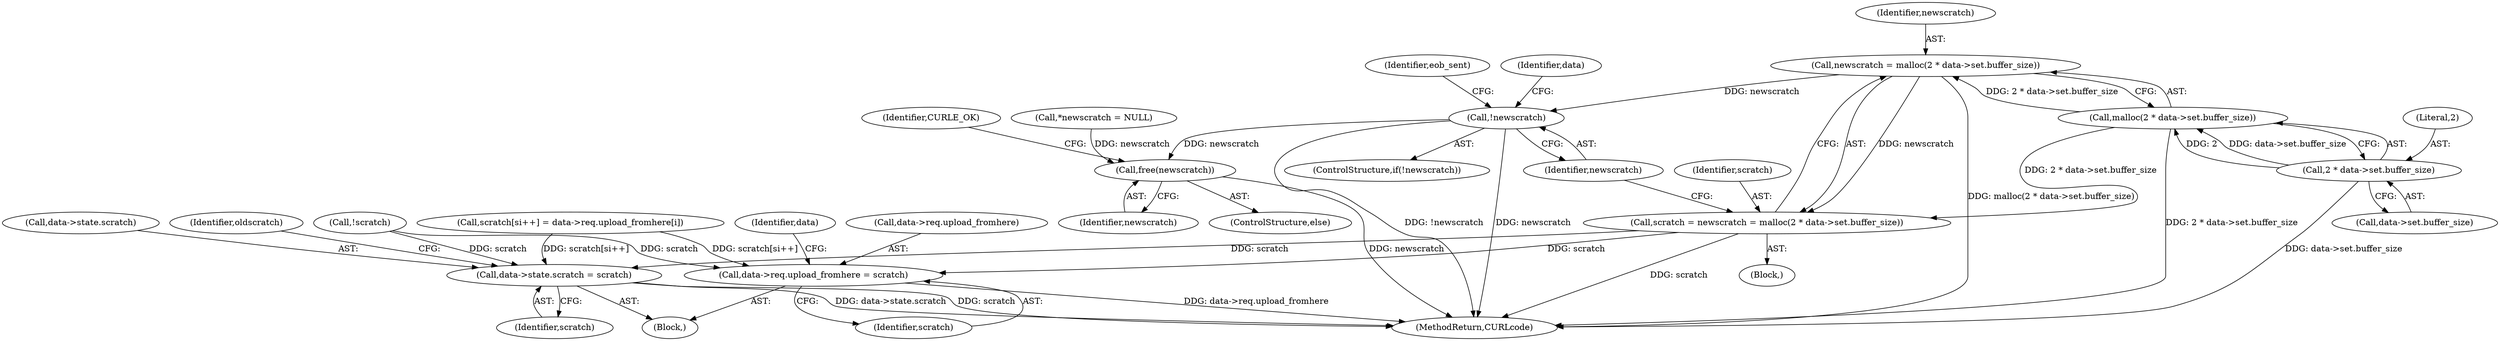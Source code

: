 digraph "0_curl_ba1dbd78e5f1ed67c1b8d37ac89d90e5e330b628@API" {
"1000168" [label="(Call,newscratch = malloc(2 * data->set.buffer_size))"];
"1000170" [label="(Call,malloc(2 * data->set.buffer_size))"];
"1000171" [label="(Call,2 * data->set.buffer_size)"];
"1000166" [label="(Call,scratch = newscratch = malloc(2 * data->set.buffer_size))"];
"1000389" [label="(Call,data->req.upload_fromhere = scratch)"];
"1000396" [label="(Call,data->state.scratch = scratch)"];
"1000179" [label="(Call,!newscratch)"];
"1000413" [label="(Call,free(newscratch))"];
"1000183" [label="(Identifier,data)"];
"1000155" [label="(Call,!scratch)"];
"1000169" [label="(Identifier,newscratch)"];
"1000173" [label="(Call,data->set.buffer_size)"];
"1000167" [label="(Identifier,scratch)"];
"1000344" [label="(Call,scratch[si++] = data->req.upload_fromhere[i])"];
"1000178" [label="(ControlStructure,if(!newscratch))"];
"1000412" [label="(ControlStructure,else)"];
"1000402" [label="(Identifier,scratch)"];
"1000396" [label="(Call,data->state.scratch = scratch)"];
"1000145" [label="(Call,*newscratch = NULL)"];
"1000399" [label="(Identifier,data)"];
"1000404" [label="(Identifier,oldscratch)"];
"1000180" [label="(Identifier,newscratch)"];
"1000162" [label="(Block,)"];
"1000417" [label="(MethodReturn,CURLcode)"];
"1000416" [label="(Identifier,CURLE_OK)"];
"1000395" [label="(Identifier,scratch)"];
"1000172" [label="(Literal,2)"];
"1000389" [label="(Call,data->req.upload_fromhere = scratch)"];
"1000166" [label="(Call,scratch = newscratch = malloc(2 * data->set.buffer_size))"];
"1000179" [label="(Call,!newscratch)"];
"1000390" [label="(Call,data->req.upload_fromhere)"];
"1000170" [label="(Call,malloc(2 * data->set.buffer_size))"];
"1000397" [label="(Call,data->state.scratch)"];
"1000413" [label="(Call,free(newscratch))"];
"1000388" [label="(Block,)"];
"1000168" [label="(Call,newscratch = malloc(2 * data->set.buffer_size))"];
"1000188" [label="(Identifier,eob_sent)"];
"1000414" [label="(Identifier,newscratch)"];
"1000171" [label="(Call,2 * data->set.buffer_size)"];
"1000168" -> "1000166"  [label="AST: "];
"1000168" -> "1000170"  [label="CFG: "];
"1000169" -> "1000168"  [label="AST: "];
"1000170" -> "1000168"  [label="AST: "];
"1000166" -> "1000168"  [label="CFG: "];
"1000168" -> "1000417"  [label="DDG: malloc(2 * data->set.buffer_size)"];
"1000168" -> "1000166"  [label="DDG: newscratch"];
"1000170" -> "1000168"  [label="DDG: 2 * data->set.buffer_size"];
"1000168" -> "1000179"  [label="DDG: newscratch"];
"1000170" -> "1000171"  [label="CFG: "];
"1000171" -> "1000170"  [label="AST: "];
"1000170" -> "1000417"  [label="DDG: 2 * data->set.buffer_size"];
"1000170" -> "1000166"  [label="DDG: 2 * data->set.buffer_size"];
"1000171" -> "1000170"  [label="DDG: 2"];
"1000171" -> "1000170"  [label="DDG: data->set.buffer_size"];
"1000171" -> "1000173"  [label="CFG: "];
"1000172" -> "1000171"  [label="AST: "];
"1000173" -> "1000171"  [label="AST: "];
"1000171" -> "1000417"  [label="DDG: data->set.buffer_size"];
"1000166" -> "1000162"  [label="AST: "];
"1000167" -> "1000166"  [label="AST: "];
"1000180" -> "1000166"  [label="CFG: "];
"1000166" -> "1000417"  [label="DDG: scratch"];
"1000166" -> "1000389"  [label="DDG: scratch"];
"1000166" -> "1000396"  [label="DDG: scratch"];
"1000389" -> "1000388"  [label="AST: "];
"1000389" -> "1000395"  [label="CFG: "];
"1000390" -> "1000389"  [label="AST: "];
"1000395" -> "1000389"  [label="AST: "];
"1000399" -> "1000389"  [label="CFG: "];
"1000389" -> "1000417"  [label="DDG: data->req.upload_fromhere"];
"1000155" -> "1000389"  [label="DDG: scratch"];
"1000344" -> "1000389"  [label="DDG: scratch[si++]"];
"1000396" -> "1000388"  [label="AST: "];
"1000396" -> "1000402"  [label="CFG: "];
"1000397" -> "1000396"  [label="AST: "];
"1000402" -> "1000396"  [label="AST: "];
"1000404" -> "1000396"  [label="CFG: "];
"1000396" -> "1000417"  [label="DDG: data->state.scratch"];
"1000396" -> "1000417"  [label="DDG: scratch"];
"1000344" -> "1000396"  [label="DDG: scratch[si++]"];
"1000155" -> "1000396"  [label="DDG: scratch"];
"1000179" -> "1000178"  [label="AST: "];
"1000179" -> "1000180"  [label="CFG: "];
"1000180" -> "1000179"  [label="AST: "];
"1000183" -> "1000179"  [label="CFG: "];
"1000188" -> "1000179"  [label="CFG: "];
"1000179" -> "1000417"  [label="DDG: !newscratch"];
"1000179" -> "1000417"  [label="DDG: newscratch"];
"1000179" -> "1000413"  [label="DDG: newscratch"];
"1000413" -> "1000412"  [label="AST: "];
"1000413" -> "1000414"  [label="CFG: "];
"1000414" -> "1000413"  [label="AST: "];
"1000416" -> "1000413"  [label="CFG: "];
"1000413" -> "1000417"  [label="DDG: newscratch"];
"1000145" -> "1000413"  [label="DDG: newscratch"];
}
